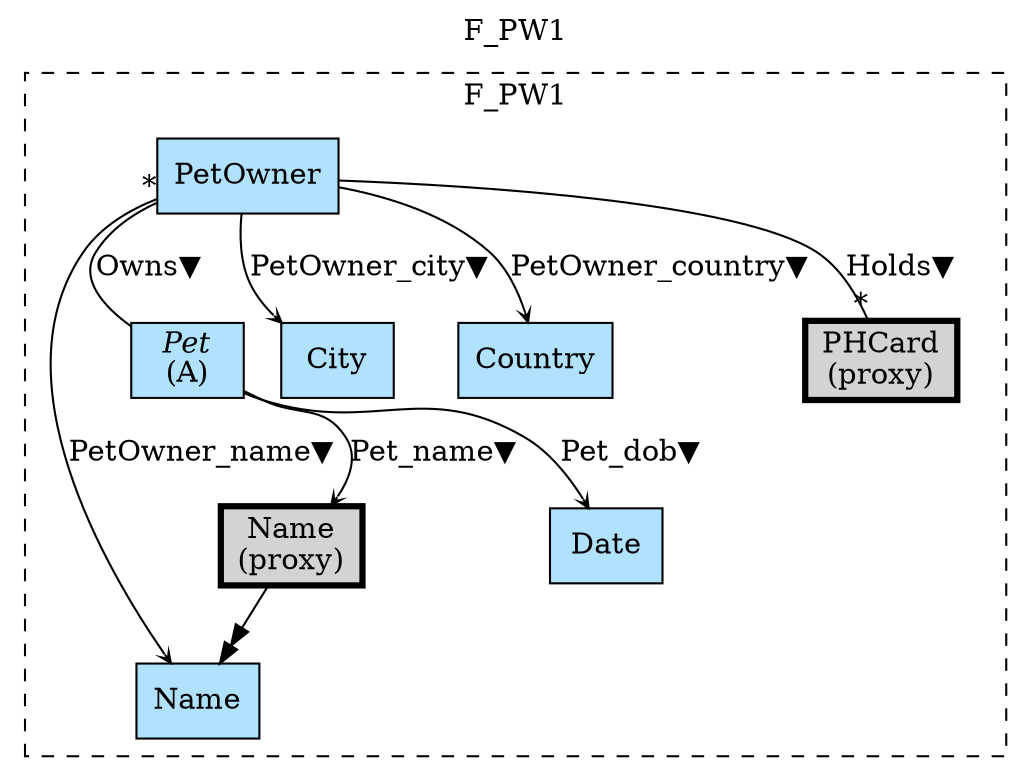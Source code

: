 digraph {graph[label=F_PW1,labelloc=tl,labelfontsize=12];
subgraph cluster_F_PW1{style=dashed;label=F_PW1;
"Name"[shape=record,fillcolor=lightskyblue1,style = filled,label="Name"];
"PName"[shape=box,fillcolor=lightgray,penwidth=3.0,style =filled,label=<Name<br/>(proxy)>];
"Pet"[shape=record,fillcolor=lightskyblue1,style = filled,label=<{<I>Pet</I><br/>(A)}>];
"Date"[shape=record,fillcolor=lightskyblue1,style = filled,label="Date"];
"PetOwner"[shape=record,fillcolor=lightskyblue1,style = filled,label="PetOwner"];
"City"[shape=record,fillcolor=lightskyblue1,style = filled,label="City"];
"Country"[shape=record,fillcolor=lightskyblue1,style = filled,label="Country"];
"PPHCard"[shape=box,fillcolor=lightgray,penwidth=3.0,style =filled,label=<PHCard<br/>(proxy)>];

"Pet"->"PName"[label="Pet_name▼",arrowhead=vee,headlabel="",arrowsize=.5];
"PetOwner"->"Name"[label="PetOwner_name▼",arrowhead=vee,headlabel="",arrowsize=.5];
"Pet"->"Date"[label="Pet_dob▼",arrowhead=vee,headlabel="",arrowsize=.5];
"PetOwner"->"Pet"[label="Owns▼",dir=none,taillabel="*",headlabel=""];
"PetOwner"->"City"[label="PetOwner_city▼",arrowhead=vee,headlabel="",arrowsize=.5];
"PetOwner"->"Country"[label="PetOwner_country▼",arrowhead=vee,headlabel="",arrowsize=.5];
"PetOwner"->"PPHCard"[label="Holds▼",dir=none,taillabel="",headlabel="*"];

}
"PName"->"Name"[arrowhead=normalnormal];

}